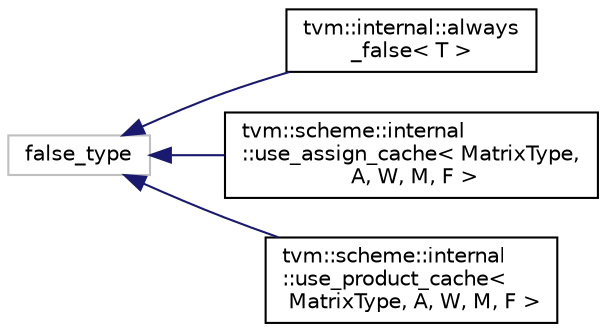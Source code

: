 digraph "Graphical Class Hierarchy"
{
  edge [fontname="Helvetica",fontsize="10",labelfontname="Helvetica",labelfontsize="10"];
  node [fontname="Helvetica",fontsize="10",shape=record];
  rankdir="LR";
  Node216 [label="false_type",height=0.2,width=0.4,color="grey75", fillcolor="white", style="filled"];
  Node216 -> Node0 [dir="back",color="midnightblue",fontsize="10",style="solid",fontname="Helvetica"];
  Node0 [label="tvm::internal::always\l_false\< T \>",height=0.2,width=0.4,color="black", fillcolor="white", style="filled",URL="$classtvm_1_1internal_1_1always__false.html"];
  Node216 -> Node218 [dir="back",color="midnightblue",fontsize="10",style="solid",fontname="Helvetica"];
  Node218 [label="tvm::scheme::internal\l::use_assign_cache\< MatrixType,\l A, W, M, F \>",height=0.2,width=0.4,color="black", fillcolor="white", style="filled",URL="$classtvm_1_1scheme_1_1internal_1_1use__assign__cache.html"];
  Node216 -> Node219 [dir="back",color="midnightblue",fontsize="10",style="solid",fontname="Helvetica"];
  Node219 [label="tvm::scheme::internal\l::use_product_cache\<\l MatrixType, A, W, M, F \>",height=0.2,width=0.4,color="black", fillcolor="white", style="filled",URL="$classtvm_1_1scheme_1_1internal_1_1use__product__cache.html"];
}
